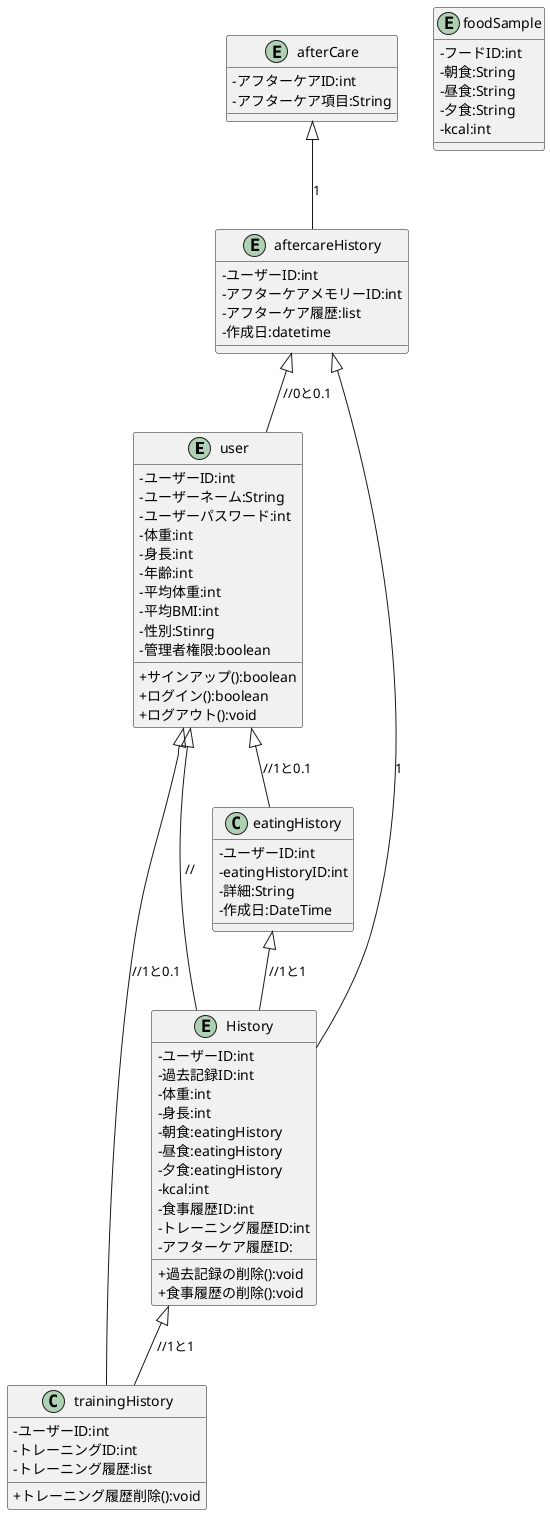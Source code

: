 @startuml
skinparam ClassAttributeIconSize 0
 
entity user {
-ユーザーID:int
-ユーザーネーム:String
-ユーザーパスワード:int
-体重:int
-身長:int
-年齢:int
-平均体重:int
-平均BMI:int
-性別:Stinrg
-管理者権限:boolean
+サインアップ():boolean
+ログイン():boolean
+ログアウト():void
}
 
entity History {
-ユーザーID:int
-過去記録ID:int
-体重:int
-身長:int
-朝食:eatingHistory
-昼食:eatingHistory
-夕食:eatingHistory
-kcal:int
-食事履歴ID:int
-トレーニング履歴ID:int
-アフターケア履歴ID:
+過去記録の削除():void
+食事履歴の削除():void
}
 
class eatingHistory {
-ユーザーID:int
-eatingHistoryID:int
-詳細:String
-作成日:DateTime
}
 
entity foodSample {
-フードID:int
-朝食:String
-昼食:String
-夕食:String
-kcal:int
}
 
class trainingHistory {
-ユーザーID:int
-トレーニングID:int
-トレーニング履歴:list
+トレーニング履歴削除():void
 
}
 
entity afterCare {
-アフターケアID:int
-アフターケア項目:String
}
 
entity aftercareHistory {
-ユーザーID:int
-アフターケアメモリーID:int
-アフターケア履歴:list
-作成日:datetime
}
 
 
 
user <|-- eatingHistory ://1と0.1
user <|-- trainingHistory :  //1と0.1
user <|-- History : //
 
History <|-- trainingHistory ://1と1
 
afterCare <|-- aftercareHistory :1
 
aftercareHistory <|-- user ://0と0.1
aftercareHistory <|-- History :1
 
eatingHistory <|--History: //1と1